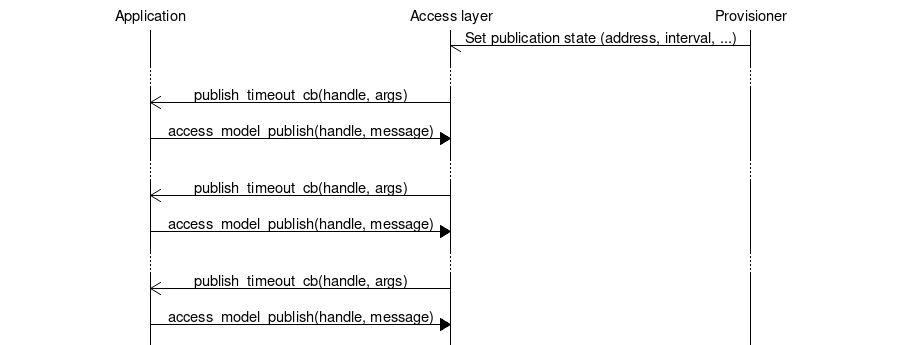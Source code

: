 # MSC for doing periodic advertisements by a node
msc {

    hscale = "1.5";

    app [label = "Application"], access [label = "Access layer"], provisioner [label = "Provisioner"];

    provisioner -> access [ label = "Set publication state (address, interval, ...)" ];
    ...;
    access =>> app [ label = "publish_timeout_cb(handle, args)" ];
    app => access [ label = "access_model_publish(handle, message)" ];
    ...;
    access =>> app [ label = "publish_timeout_cb(handle, args)" ];
    app => access [ label = "access_model_publish(handle, message)" ];
    ...;
    access =>> app [ label = "publish_timeout_cb(handle, args)" ];
    app => access [ label = "access_model_publish(handle, message)" ];
}
